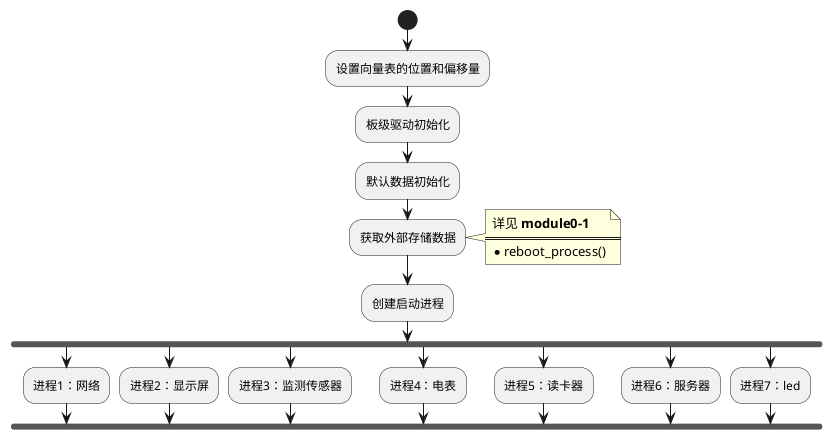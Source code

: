 @startuml
skinparam defaultFontName Microsoft YaHei UI

start
  :设置向量表的位置和偏移量;
  :板级驱动初始化;
  :默认数据初始化;
  :获取外部存储数据;
    note right
    详见 <b>module0-1</b>
    ====
    * reboot_process()
    end note
  :创建启动进程;
  fork
    :进程1：网络;
  fork again
    :进程2：显示屏;
      fork again
    :进程3：监测传感器;
      fork again
    :进程4：电表;
      fork again
    :进程5：读卡器;
      fork again
    :进程6：服务器;
      fork again
    :进程7：led;
  end fork

@enduml
